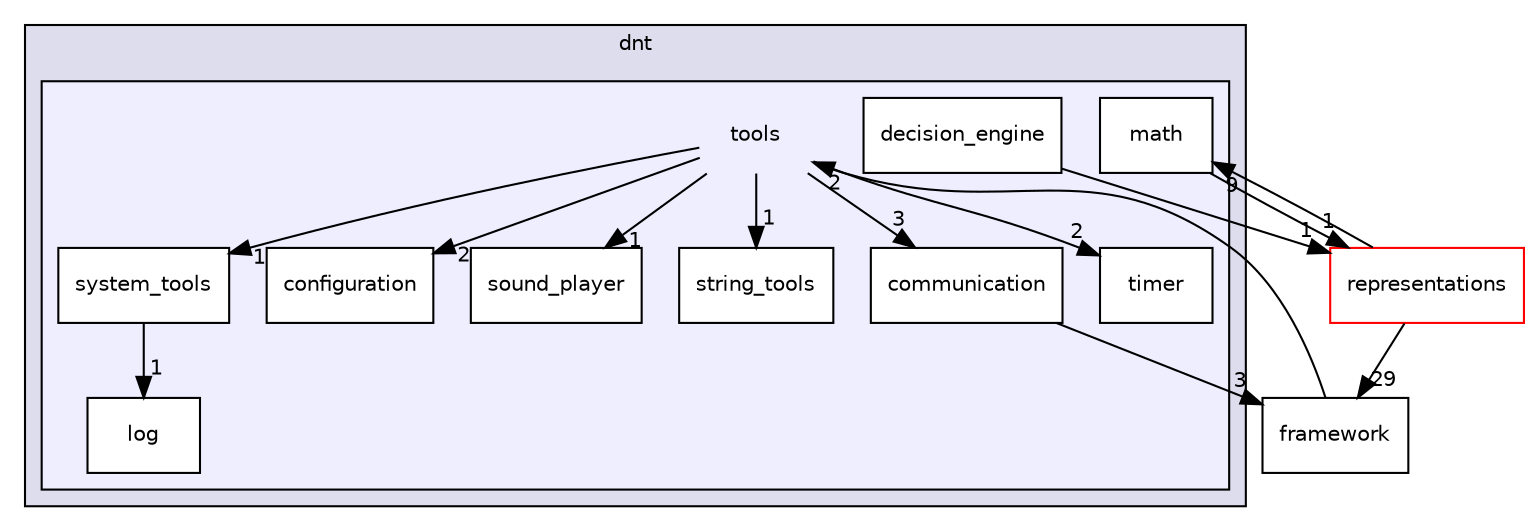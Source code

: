 digraph "source/dnt/tools" {
  compound=true
  node [ fontsize="10", fontname="Helvetica"];
  edge [ labelfontsize="10", labelfontname="Helvetica"];
  subgraph clusterdir_9f21cc5e450a8709b82f92c61a1cfea7 {
    graph [ bgcolor="#ddddee", pencolor="black", label="dnt" fontname="Helvetica", fontsize="10", URL="dir_9f21cc5e450a8709b82f92c61a1cfea7.html"]
  subgraph clusterdir_5d0042f909018ce5a6e6ef6ccdf4504c {
    graph [ bgcolor="#eeeeff", pencolor="black", label="" URL="dir_5d0042f909018ce5a6e6ef6ccdf4504c.html"];
    dir_5d0042f909018ce5a6e6ef6ccdf4504c [shape=plaintext label="tools"];
    dir_3c7ee1d2c4b511465b27e22cb1397657 [shape=box label="communication" color="black" fillcolor="white" style="filled" URL="dir_3c7ee1d2c4b511465b27e22cb1397657.html"];
    dir_4fc0c023c5eec9612ac364c9f51eb8fb [shape=box label="configuration" color="black" fillcolor="white" style="filled" URL="dir_4fc0c023c5eec9612ac364c9f51eb8fb.html"];
    dir_d5d5f2ccd71220c5314d036b06cabc4e [shape=box label="decision_engine" color="black" fillcolor="white" style="filled" URL="dir_d5d5f2ccd71220c5314d036b06cabc4e.html"];
    dir_dbb7244feb3cdb1c511e7c2c3b70712a [shape=box label="log" color="black" fillcolor="white" style="filled" URL="dir_dbb7244feb3cdb1c511e7c2c3b70712a.html"];
    dir_9ab1447a605dc1e4ed73801d3637894e [shape=box label="math" color="black" fillcolor="white" style="filled" URL="dir_9ab1447a605dc1e4ed73801d3637894e.html"];
    dir_95bdc2d69092fae8d02b630a8c51e2c7 [shape=box label="sound_player" color="black" fillcolor="white" style="filled" URL="dir_95bdc2d69092fae8d02b630a8c51e2c7.html"];
    dir_b96c0436aaf0c331f0195d085e148552 [shape=box label="string_tools" color="black" fillcolor="white" style="filled" URL="dir_b96c0436aaf0c331f0195d085e148552.html"];
    dir_d6a9843aab13767025af60ec4570075c [shape=box label="system_tools" color="black" fillcolor="white" style="filled" URL="dir_d6a9843aab13767025af60ec4570075c.html"];
    dir_08da1d5cdb6bd12471129ff5f64ce58e [shape=box label="timer" color="black" fillcolor="white" style="filled" URL="dir_08da1d5cdb6bd12471129ff5f64ce58e.html"];
  }
  }
  dir_d108a8a52eeac75b0e597769f03f48e5 [shape=box label="framework" URL="dir_d108a8a52eeac75b0e597769f03f48e5.html"];
  dir_ffe3ad53f1ced0e013eef8ad4adffcb5 [shape=box label="representations" fillcolor="white" style="filled" color="red" URL="dir_ffe3ad53f1ced0e013eef8ad4adffcb5.html"];
  dir_9ab1447a605dc1e4ed73801d3637894e->dir_ffe3ad53f1ced0e013eef8ad4adffcb5 [headlabel="1", labeldistance=1.5 headhref="dir_000041_000027.html"];
  dir_d108a8a52eeac75b0e597769f03f48e5->dir_5d0042f909018ce5a6e6ef6ccdf4504c [headlabel="2", labeldistance=1.5 headhref="dir_000003_000037.html"];
  dir_d6a9843aab13767025af60ec4570075c->dir_dbb7244feb3cdb1c511e7c2c3b70712a [headlabel="1", labeldistance=1.5 headhref="dir_000046_000043.html"];
  dir_d5d5f2ccd71220c5314d036b06cabc4e->dir_ffe3ad53f1ced0e013eef8ad4adffcb5 [headlabel="1", labeldistance=1.5 headhref="dir_000040_000027.html"];
  dir_5d0042f909018ce5a6e6ef6ccdf4504c->dir_95bdc2d69092fae8d02b630a8c51e2c7 [headlabel="1", labeldistance=1.5 headhref="dir_000037_000044.html"];
  dir_5d0042f909018ce5a6e6ef6ccdf4504c->dir_d6a9843aab13767025af60ec4570075c [headlabel="1", labeldistance=1.5 headhref="dir_000037_000046.html"];
  dir_5d0042f909018ce5a6e6ef6ccdf4504c->dir_4fc0c023c5eec9612ac364c9f51eb8fb [headlabel="2", labeldistance=1.5 headhref="dir_000037_000039.html"];
  dir_5d0042f909018ce5a6e6ef6ccdf4504c->dir_b96c0436aaf0c331f0195d085e148552 [headlabel="1", labeldistance=1.5 headhref="dir_000037_000045.html"];
  dir_5d0042f909018ce5a6e6ef6ccdf4504c->dir_08da1d5cdb6bd12471129ff5f64ce58e [headlabel="2", labeldistance=1.5 headhref="dir_000037_000047.html"];
  dir_5d0042f909018ce5a6e6ef6ccdf4504c->dir_3c7ee1d2c4b511465b27e22cb1397657 [headlabel="3", labeldistance=1.5 headhref="dir_000037_000038.html"];
  dir_3c7ee1d2c4b511465b27e22cb1397657->dir_d108a8a52eeac75b0e597769f03f48e5 [headlabel="3", labeldistance=1.5 headhref="dir_000038_000003.html"];
  dir_ffe3ad53f1ced0e013eef8ad4adffcb5->dir_9ab1447a605dc1e4ed73801d3637894e [headlabel="9", labeldistance=1.5 headhref="dir_000027_000041.html"];
  dir_ffe3ad53f1ced0e013eef8ad4adffcb5->dir_d108a8a52eeac75b0e597769f03f48e5 [headlabel="29", labeldistance=1.5 headhref="dir_000027_000003.html"];
}
